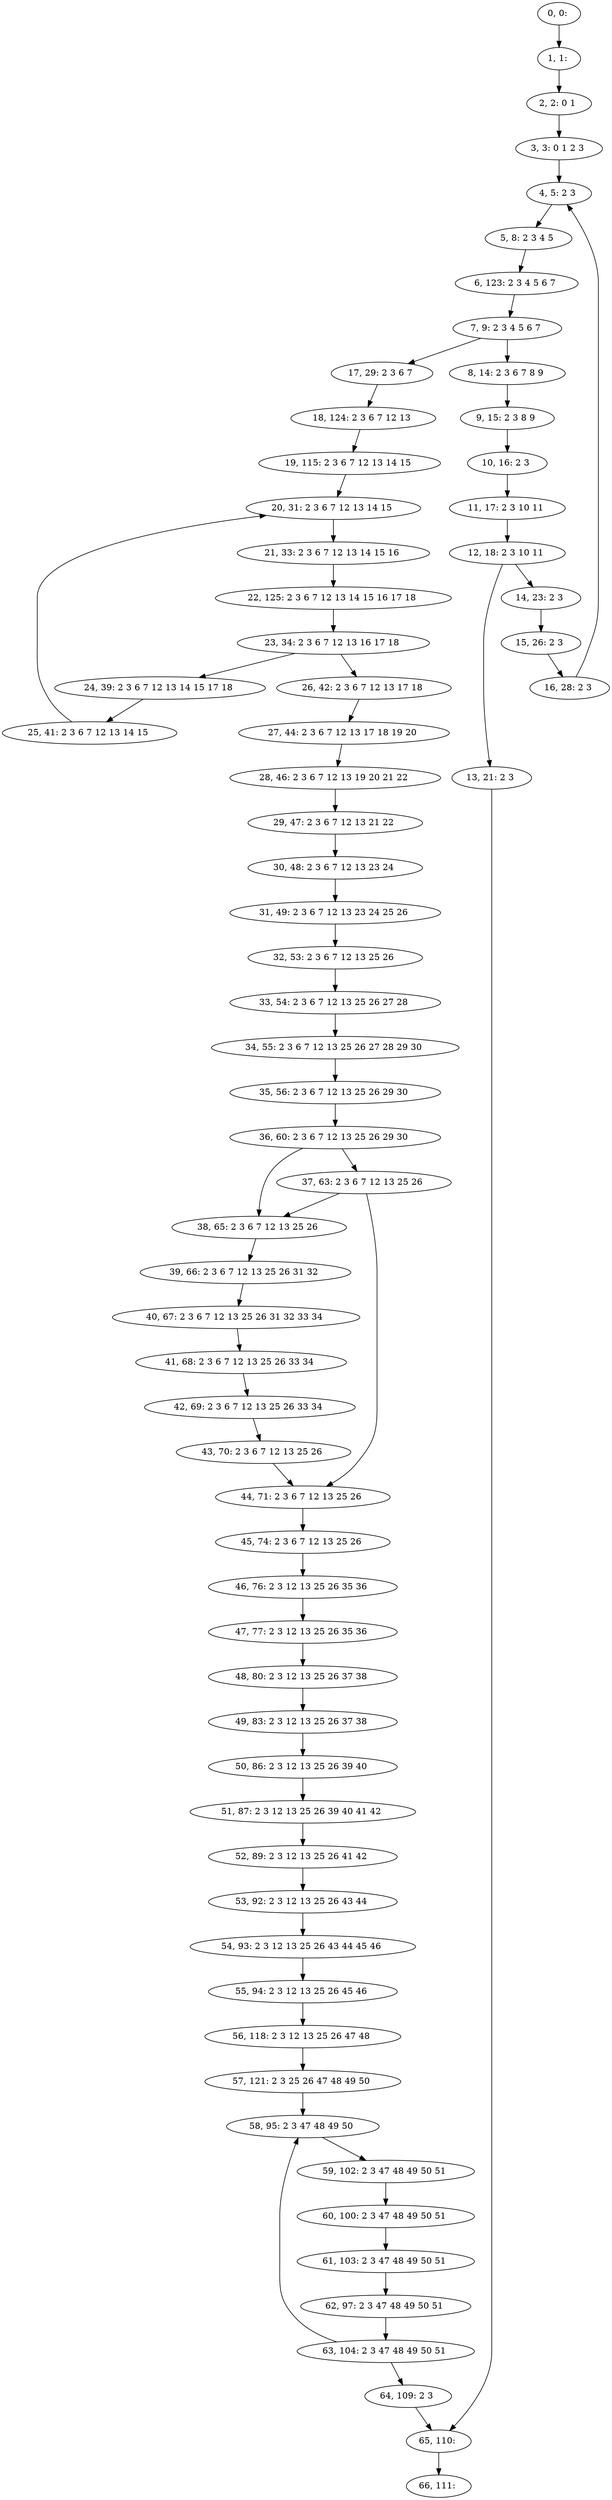 digraph G {
0[label="0, 0: "];
1[label="1, 1: "];
2[label="2, 2: 0 1 "];
3[label="3, 3: 0 1 2 3 "];
4[label="4, 5: 2 3 "];
5[label="5, 8: 2 3 4 5 "];
6[label="6, 123: 2 3 4 5 6 7 "];
7[label="7, 9: 2 3 4 5 6 7 "];
8[label="8, 14: 2 3 6 7 8 9 "];
9[label="9, 15: 2 3 8 9 "];
10[label="10, 16: 2 3 "];
11[label="11, 17: 2 3 10 11 "];
12[label="12, 18: 2 3 10 11 "];
13[label="13, 21: 2 3 "];
14[label="14, 23: 2 3 "];
15[label="15, 26: 2 3 "];
16[label="16, 28: 2 3 "];
17[label="17, 29: 2 3 6 7 "];
18[label="18, 124: 2 3 6 7 12 13 "];
19[label="19, 115: 2 3 6 7 12 13 14 15 "];
20[label="20, 31: 2 3 6 7 12 13 14 15 "];
21[label="21, 33: 2 3 6 7 12 13 14 15 16 "];
22[label="22, 125: 2 3 6 7 12 13 14 15 16 17 18 "];
23[label="23, 34: 2 3 6 7 12 13 16 17 18 "];
24[label="24, 39: 2 3 6 7 12 13 14 15 17 18 "];
25[label="25, 41: 2 3 6 7 12 13 14 15 "];
26[label="26, 42: 2 3 6 7 12 13 17 18 "];
27[label="27, 44: 2 3 6 7 12 13 17 18 19 20 "];
28[label="28, 46: 2 3 6 7 12 13 19 20 21 22 "];
29[label="29, 47: 2 3 6 7 12 13 21 22 "];
30[label="30, 48: 2 3 6 7 12 13 23 24 "];
31[label="31, 49: 2 3 6 7 12 13 23 24 25 26 "];
32[label="32, 53: 2 3 6 7 12 13 25 26 "];
33[label="33, 54: 2 3 6 7 12 13 25 26 27 28 "];
34[label="34, 55: 2 3 6 7 12 13 25 26 27 28 29 30 "];
35[label="35, 56: 2 3 6 7 12 13 25 26 29 30 "];
36[label="36, 60: 2 3 6 7 12 13 25 26 29 30 "];
37[label="37, 63: 2 3 6 7 12 13 25 26 "];
38[label="38, 65: 2 3 6 7 12 13 25 26 "];
39[label="39, 66: 2 3 6 7 12 13 25 26 31 32 "];
40[label="40, 67: 2 3 6 7 12 13 25 26 31 32 33 34 "];
41[label="41, 68: 2 3 6 7 12 13 25 26 33 34 "];
42[label="42, 69: 2 3 6 7 12 13 25 26 33 34 "];
43[label="43, 70: 2 3 6 7 12 13 25 26 "];
44[label="44, 71: 2 3 6 7 12 13 25 26 "];
45[label="45, 74: 2 3 6 7 12 13 25 26 "];
46[label="46, 76: 2 3 12 13 25 26 35 36 "];
47[label="47, 77: 2 3 12 13 25 26 35 36 "];
48[label="48, 80: 2 3 12 13 25 26 37 38 "];
49[label="49, 83: 2 3 12 13 25 26 37 38 "];
50[label="50, 86: 2 3 12 13 25 26 39 40 "];
51[label="51, 87: 2 3 12 13 25 26 39 40 41 42 "];
52[label="52, 89: 2 3 12 13 25 26 41 42 "];
53[label="53, 92: 2 3 12 13 25 26 43 44 "];
54[label="54, 93: 2 3 12 13 25 26 43 44 45 46 "];
55[label="55, 94: 2 3 12 13 25 26 45 46 "];
56[label="56, 118: 2 3 12 13 25 26 47 48 "];
57[label="57, 121: 2 3 25 26 47 48 49 50 "];
58[label="58, 95: 2 3 47 48 49 50 "];
59[label="59, 102: 2 3 47 48 49 50 51 "];
60[label="60, 100: 2 3 47 48 49 50 51 "];
61[label="61, 103: 2 3 47 48 49 50 51 "];
62[label="62, 97: 2 3 47 48 49 50 51 "];
63[label="63, 104: 2 3 47 48 49 50 51 "];
64[label="64, 109: 2 3 "];
65[label="65, 110: "];
66[label="66, 111: "];
0->1 ;
1->2 ;
2->3 ;
3->4 ;
4->5 ;
5->6 ;
6->7 ;
7->8 ;
7->17 ;
8->9 ;
9->10 ;
10->11 ;
11->12 ;
12->13 ;
12->14 ;
13->65 ;
14->15 ;
15->16 ;
16->4 ;
17->18 ;
18->19 ;
19->20 ;
20->21 ;
21->22 ;
22->23 ;
23->24 ;
23->26 ;
24->25 ;
25->20 ;
26->27 ;
27->28 ;
28->29 ;
29->30 ;
30->31 ;
31->32 ;
32->33 ;
33->34 ;
34->35 ;
35->36 ;
36->37 ;
36->38 ;
37->38 ;
37->44 ;
38->39 ;
39->40 ;
40->41 ;
41->42 ;
42->43 ;
43->44 ;
44->45 ;
45->46 ;
46->47 ;
47->48 ;
48->49 ;
49->50 ;
50->51 ;
51->52 ;
52->53 ;
53->54 ;
54->55 ;
55->56 ;
56->57 ;
57->58 ;
58->59 ;
59->60 ;
60->61 ;
61->62 ;
62->63 ;
63->64 ;
63->58 ;
64->65 ;
65->66 ;
}
